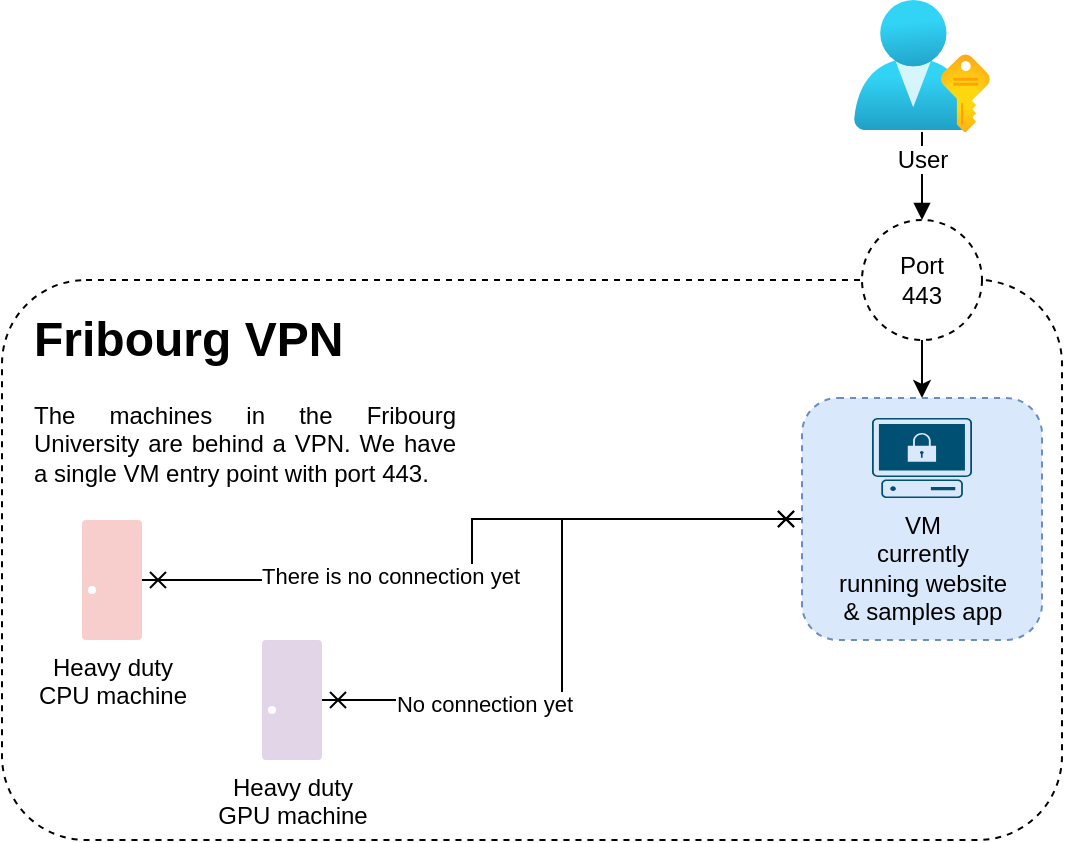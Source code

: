 <mxfile version="20.2.3" type="device"><diagram id="UGpC1Y1gt8-LvSGPEoDh" name="Pagina-1"><mxGraphModel dx="1106" dy="892" grid="1" gridSize="10" guides="1" tooltips="1" connect="1" arrows="1" fold="1" page="1" pageScale="1" pageWidth="827" pageHeight="1169" math="0" shadow="0"><root><mxCell id="0"/><mxCell id="1" parent="0"/><mxCell id="uN2uoOYOos4GWOyUBAPn-1" value="" style="rounded=1;whiteSpace=wrap;html=1;dashed=1;" vertex="1" parent="1"><mxGeometry x="70" y="280" width="530" height="280" as="geometry"/></mxCell><mxCell id="uN2uoOYOos4GWOyUBAPn-6" style="edgeStyle=orthogonalEdgeStyle;rounded=0;orthogonalLoop=1;jettySize=auto;html=1;" edge="1" parent="1" source="uN2uoOYOos4GWOyUBAPn-2" target="uN2uoOYOos4GWOyUBAPn-7"><mxGeometry relative="1" as="geometry"/></mxCell><mxCell id="uN2uoOYOos4GWOyUBAPn-2" value="Port&lt;br&gt;443" style="ellipse;whiteSpace=wrap;html=1;dashed=1;" vertex="1" parent="1"><mxGeometry x="500" y="250" width="60" height="60" as="geometry"/></mxCell><mxCell id="uN2uoOYOos4GWOyUBAPn-3" value="&lt;h1 style=&quot;text-align: justify;&quot;&gt;Fribourg VPN&lt;/h1&gt;&lt;p style=&quot;text-align: justify;&quot;&gt;The machines in the Fribourg University are behind a VPN. We have a single VM entry point with port 443.&lt;/p&gt;" style="text;html=1;strokeColor=none;fillColor=none;spacing=5;spacingTop=-20;whiteSpace=wrap;overflow=hidden;rounded=0;dashed=1;" vertex="1" parent="1"><mxGeometry x="81" y="290" width="219" height="99" as="geometry"/></mxCell><mxCell id="uN2uoOYOos4GWOyUBAPn-4" value="Heavy duty&lt;br&gt;CPU machine" style="verticalAlign=top;verticalLabelPosition=bottom;labelPosition=center;align=center;html=1;outlineConnect=0;fillColor=#f8cecc;strokeColor=none;gradientDirection=north;strokeWidth=2;shape=mxgraph.networks.desktop_pc;dashed=1;" vertex="1" parent="1"><mxGeometry x="110" y="400" width="30" height="60" as="geometry"/></mxCell><mxCell id="uN2uoOYOos4GWOyUBAPn-8" style="edgeStyle=orthogonalEdgeStyle;rounded=0;orthogonalLoop=1;jettySize=auto;html=1;endArrow=cross;endFill=0;startArrow=cross;startFill=0;" edge="1" parent="1" source="uN2uoOYOos4GWOyUBAPn-7" target="uN2uoOYOos4GWOyUBAPn-4"><mxGeometry relative="1" as="geometry"/></mxCell><mxCell id="uN2uoOYOos4GWOyUBAPn-9" value="There is no connection yet" style="edgeLabel;html=1;align=center;verticalAlign=middle;resizable=0;points=[];" vertex="1" connectable="0" parent="uN2uoOYOos4GWOyUBAPn-8"><mxGeometry x="0.317" y="-2" relative="1" as="geometry"><mxPoint x="1" as="offset"/></mxGeometry></mxCell><mxCell id="uN2uoOYOos4GWOyUBAPn-11" style="edgeStyle=orthogonalEdgeStyle;rounded=0;orthogonalLoop=1;jettySize=auto;html=1;endArrow=cross;endFill=0;startArrow=cross;startFill=0;" edge="1" parent="1" source="uN2uoOYOos4GWOyUBAPn-7" target="uN2uoOYOos4GWOyUBAPn-10"><mxGeometry relative="1" as="geometry"/></mxCell><mxCell id="uN2uoOYOos4GWOyUBAPn-12" value="No connection yet" style="edgeLabel;html=1;align=center;verticalAlign=middle;resizable=0;points=[];" vertex="1" connectable="0" parent="uN2uoOYOos4GWOyUBAPn-11"><mxGeometry x="0.51" y="2" relative="1" as="geometry"><mxPoint as="offset"/></mxGeometry></mxCell><mxCell id="uN2uoOYOos4GWOyUBAPn-7" value="" style="rounded=1;whiteSpace=wrap;html=1;dashed=1;fillColor=#dae8fc;strokeColor=#6c8ebf;" vertex="1" parent="1"><mxGeometry x="470" y="339" width="120" height="121" as="geometry"/></mxCell><mxCell id="uN2uoOYOos4GWOyUBAPn-5" value="VM&lt;br&gt;currently&lt;br&gt;running website&lt;br&gt;&amp;amp; samples app" style="points=[[0.02,0.015,0],[0.5,0,0],[0.98,0.015,0],[1,0.38,0],[0.895,0.98,0],[0.5,1,0],[0.105,0.98,0],[0,0.38,0]];verticalLabelPosition=bottom;sketch=0;html=1;verticalAlign=top;aspect=fixed;align=center;pointerEvents=1;shape=mxgraph.cisco19.secure_endpoint_pc;fillColor=#005073;strokeColor=none;dashed=1;" vertex="1" parent="1"><mxGeometry x="505" y="349" width="50" height="40" as="geometry"/></mxCell><mxCell id="uN2uoOYOos4GWOyUBAPn-10" value="Heavy duty&lt;br&gt;GPU machine" style="verticalAlign=top;verticalLabelPosition=bottom;labelPosition=center;align=center;html=1;outlineConnect=0;fillColor=#e1d5e7;strokeColor=none;gradientDirection=north;strokeWidth=2;shape=mxgraph.networks.desktop_pc;" vertex="1" parent="1"><mxGeometry x="200" y="460" width="30" height="60" as="geometry"/></mxCell><mxCell id="uN2uoOYOos4GWOyUBAPn-14" style="edgeStyle=orthogonalEdgeStyle;rounded=0;orthogonalLoop=1;jettySize=auto;html=1;startArrow=none;startFill=0;endArrow=block;endFill=1;" edge="1" parent="1" source="uN2uoOYOos4GWOyUBAPn-13" target="uN2uoOYOos4GWOyUBAPn-2"><mxGeometry relative="1" as="geometry"/></mxCell><mxCell id="uN2uoOYOos4GWOyUBAPn-13" value="User" style="aspect=fixed;html=1;points=[];align=center;image;fontSize=12;image=img/lib/azure2/azure_stack/User_Subscriptions.svg;strokeColor=default;" vertex="1" parent="1"><mxGeometry x="496" y="140" width="68" height="66" as="geometry"/></mxCell></root></mxGraphModel></diagram></mxfile>